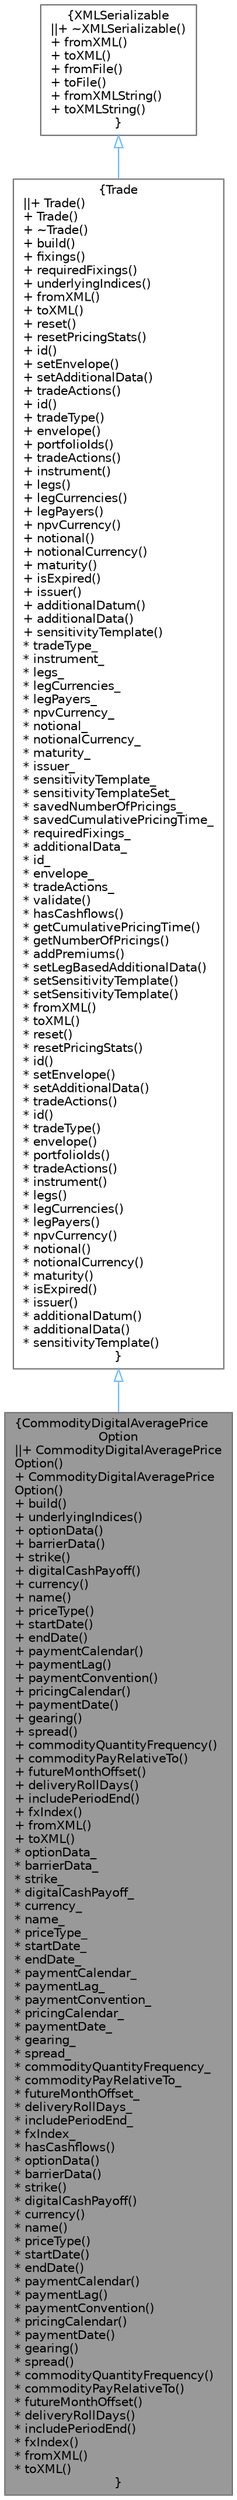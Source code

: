 digraph "CommodityDigitalAveragePriceOption"
{
 // INTERACTIVE_SVG=YES
 // LATEX_PDF_SIZE
  bgcolor="transparent";
  edge [fontname=Helvetica,fontsize=10,labelfontname=Helvetica,labelfontsize=10];
  node [fontname=Helvetica,fontsize=10,shape=box,height=0.2,width=0.4];
  Node1 [label="{CommodityDigitalAveragePrice\lOption\n||+ CommodityDigitalAveragePrice\lOption()\l+ CommodityDigitalAveragePrice\lOption()\l+ build()\l+ underlyingIndices()\l+ optionData()\l+ barrierData()\l+ strike()\l+ digitalCashPayoff()\l+ currency()\l+ name()\l+ priceType()\l+ startDate()\l+ endDate()\l+ paymentCalendar()\l+ paymentLag()\l+ paymentConvention()\l+ pricingCalendar()\l+ paymentDate()\l+ gearing()\l+ spread()\l+ commodityQuantityFrequency()\l+ commodityPayRelativeTo()\l+ futureMonthOffset()\l+ deliveryRollDays()\l+ includePeriodEnd()\l+ fxIndex()\l+ fromXML()\l+ toXML()\l* optionData_\l* barrierData_\l* strike_\l* digitalCashPayoff_\l* currency_\l* name_\l* priceType_\l* startDate_\l* endDate_\l* paymentCalendar_\l* paymentLag_\l* paymentConvention_\l* pricingCalendar_\l* paymentDate_\l* gearing_\l* spread_\l* commodityQuantityFrequency_\l* commodityPayRelativeTo_\l* futureMonthOffset_\l* deliveryRollDays_\l* includePeriodEnd_\l* fxIndex_\l* hasCashflows()\l* optionData()\l* barrierData()\l* strike()\l* digitalCashPayoff()\l* currency()\l* name()\l* priceType()\l* startDate()\l* endDate()\l* paymentCalendar()\l* paymentLag()\l* paymentConvention()\l* pricingCalendar()\l* paymentDate()\l* gearing()\l* spread()\l* commodityQuantityFrequency()\l* commodityPayRelativeTo()\l* futureMonthOffset()\l* deliveryRollDays()\l* includePeriodEnd()\l* fxIndex()\l* fromXML()\l* toXML()\l}",height=0.2,width=0.4,color="gray40", fillcolor="grey60", style="filled", fontcolor="black",tooltip=" "];
  Node2 -> Node1 [dir="back",color="steelblue1",style="solid",arrowtail="onormal"];
  Node2 [label="{Trade\n||+ Trade()\l+ Trade()\l+ ~Trade()\l+ build()\l+ fixings()\l+ requiredFixings()\l+ underlyingIndices()\l+ fromXML()\l+ toXML()\l+ reset()\l+ resetPricingStats()\l+ id()\l+ setEnvelope()\l+ setAdditionalData()\l+ tradeActions()\l+ id()\l+ tradeType()\l+ envelope()\l+ portfolioIds()\l+ tradeActions()\l+ instrument()\l+ legs()\l+ legCurrencies()\l+ legPayers()\l+ npvCurrency()\l+ notional()\l+ notionalCurrency()\l+ maturity()\l+ isExpired()\l+ issuer()\l+ additionalDatum()\l+ additionalData()\l+ sensitivityTemplate()\l* tradeType_\l* instrument_\l* legs_\l* legCurrencies_\l* legPayers_\l* npvCurrency_\l* notional_\l* notionalCurrency_\l* maturity_\l* issuer_\l* sensitivityTemplate_\l* sensitivityTemplateSet_\l* savedNumberOfPricings_\l* savedCumulativePricingTime_\l* requiredFixings_\l* additionalData_\l* id_\l* envelope_\l* tradeActions_\l* validate()\l* hasCashflows()\l* getCumulativePricingTime()\l* getNumberOfPricings()\l* addPremiums()\l* setLegBasedAdditionalData()\l* setSensitivityTemplate()\l* setSensitivityTemplate()\l* fromXML()\l* toXML()\l* reset()\l* resetPricingStats()\l* id()\l* setEnvelope()\l* setAdditionalData()\l* tradeActions()\l* id()\l* tradeType()\l* envelope()\l* portfolioIds()\l* tradeActions()\l* instrument()\l* legs()\l* legCurrencies()\l* legPayers()\l* npvCurrency()\l* notional()\l* notionalCurrency()\l* maturity()\l* isExpired()\l* issuer()\l* additionalDatum()\l* additionalData()\l* sensitivityTemplate()\l}",height=0.2,width=0.4,color="gray40", fillcolor="white", style="filled",URL="$classore_1_1data_1_1_trade.html",tooltip="Trade base class."];
  Node3 -> Node2 [dir="back",color="steelblue1",style="solid",arrowtail="onormal"];
  Node3 [label="{XMLSerializable\n||+ ~XMLSerializable()\l+ fromXML()\l+ toXML()\l+ fromFile()\l+ toFile()\l+ fromXMLString()\l+ toXMLString()\l}",height=0.2,width=0.4,color="gray40", fillcolor="white", style="filled",URL="$classore_1_1data_1_1_x_m_l_serializable.html",tooltip="Base class for all serializable classes."];
}
